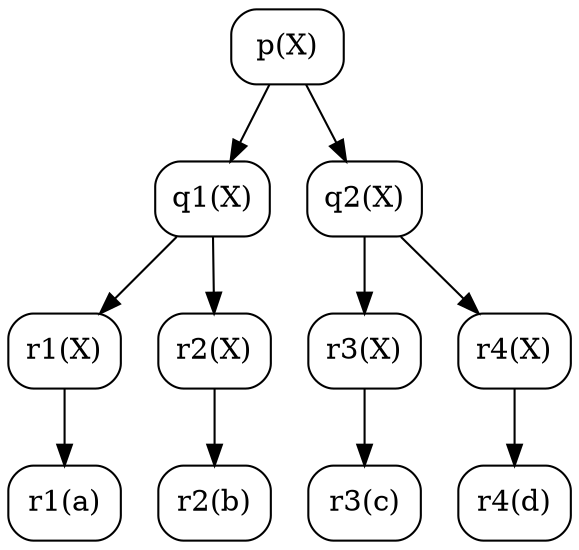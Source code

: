 digraph G {

    size = "5,7";
    1 [ shape = Mrecord, label = "{ p(X) }" ] ;

    1 -> 2;

    1 -> 3;

    2 [ shape = Mrecord, label = "{ q1(X) }" ] ;

    2 -> 4;

    2 -> 5;

    3 [ shape = Mrecord, label = "{ q2(X) }" ] ;

    3 -> 6;

    3 -> 7;

    4 [ shape = Mrecord, label = "{ r1(X) }" ] ;
    5 [ shape = Mrecord, label = "{ r2(X) }" ] ;
    6 [ shape = Mrecord, label = "{ r3(X) }" ] ;
    7 [ shape = Mrecord, label = "{ r4(X) }" ] ;

    4 -> 8;
    8 [ shape = Mrecord, label = "{ r1(a) }" ] ;
    5 -> 9;
    9 [ shape = Mrecord, label = "{ r2(b) }" ] ;
    6 -> 10;
   10 [ shape = Mrecord, label = "{ r3(c) }" ] ;
    7 -> 11;
   11 [ shape = Mrecord, label = "{ r4(d) }" ] ;    
}

